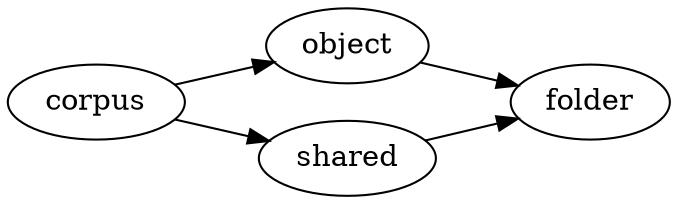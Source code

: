 digraph {
    graph [rankdir="LR"];

    corpus -> object -> folder;
    corpus -> shared -> folder;

}
